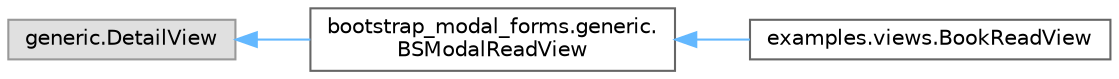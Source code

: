 digraph "Graphical Class Hierarchy"
{
 // LATEX_PDF_SIZE
  bgcolor="transparent";
  edge [fontname=Helvetica,fontsize=10,labelfontname=Helvetica,labelfontsize=10];
  node [fontname=Helvetica,fontsize=10,shape=box,height=0.2,width=0.4];
  rankdir="LR";
  Node0 [id="Node000000",label="generic.DetailView",height=0.2,width=0.4,color="grey60", fillcolor="#E0E0E0", style="filled",tooltip=" "];
  Node0 -> Node1 [id="edge1888_Node000000_Node000001",dir="back",color="steelblue1",style="solid",tooltip=" "];
  Node1 [id="Node000001",label="bootstrap_modal_forms.generic.\lBSModalReadView",height=0.2,width=0.4,color="grey40", fillcolor="white", style="filled",URL="$classbootstrap__modal__forms_1_1generic_1_1_b_s_modal_read_view.html",tooltip=" "];
  Node1 -> Node2 [id="edge1889_Node000001_Node000002",dir="back",color="steelblue1",style="solid",tooltip=" "];
  Node2 [id="Node000002",label="examples.views.BookReadView",height=0.2,width=0.4,color="grey40", fillcolor="white", style="filled",URL="$classexamples_1_1views_1_1_book_read_view.html",tooltip=" "];
}
